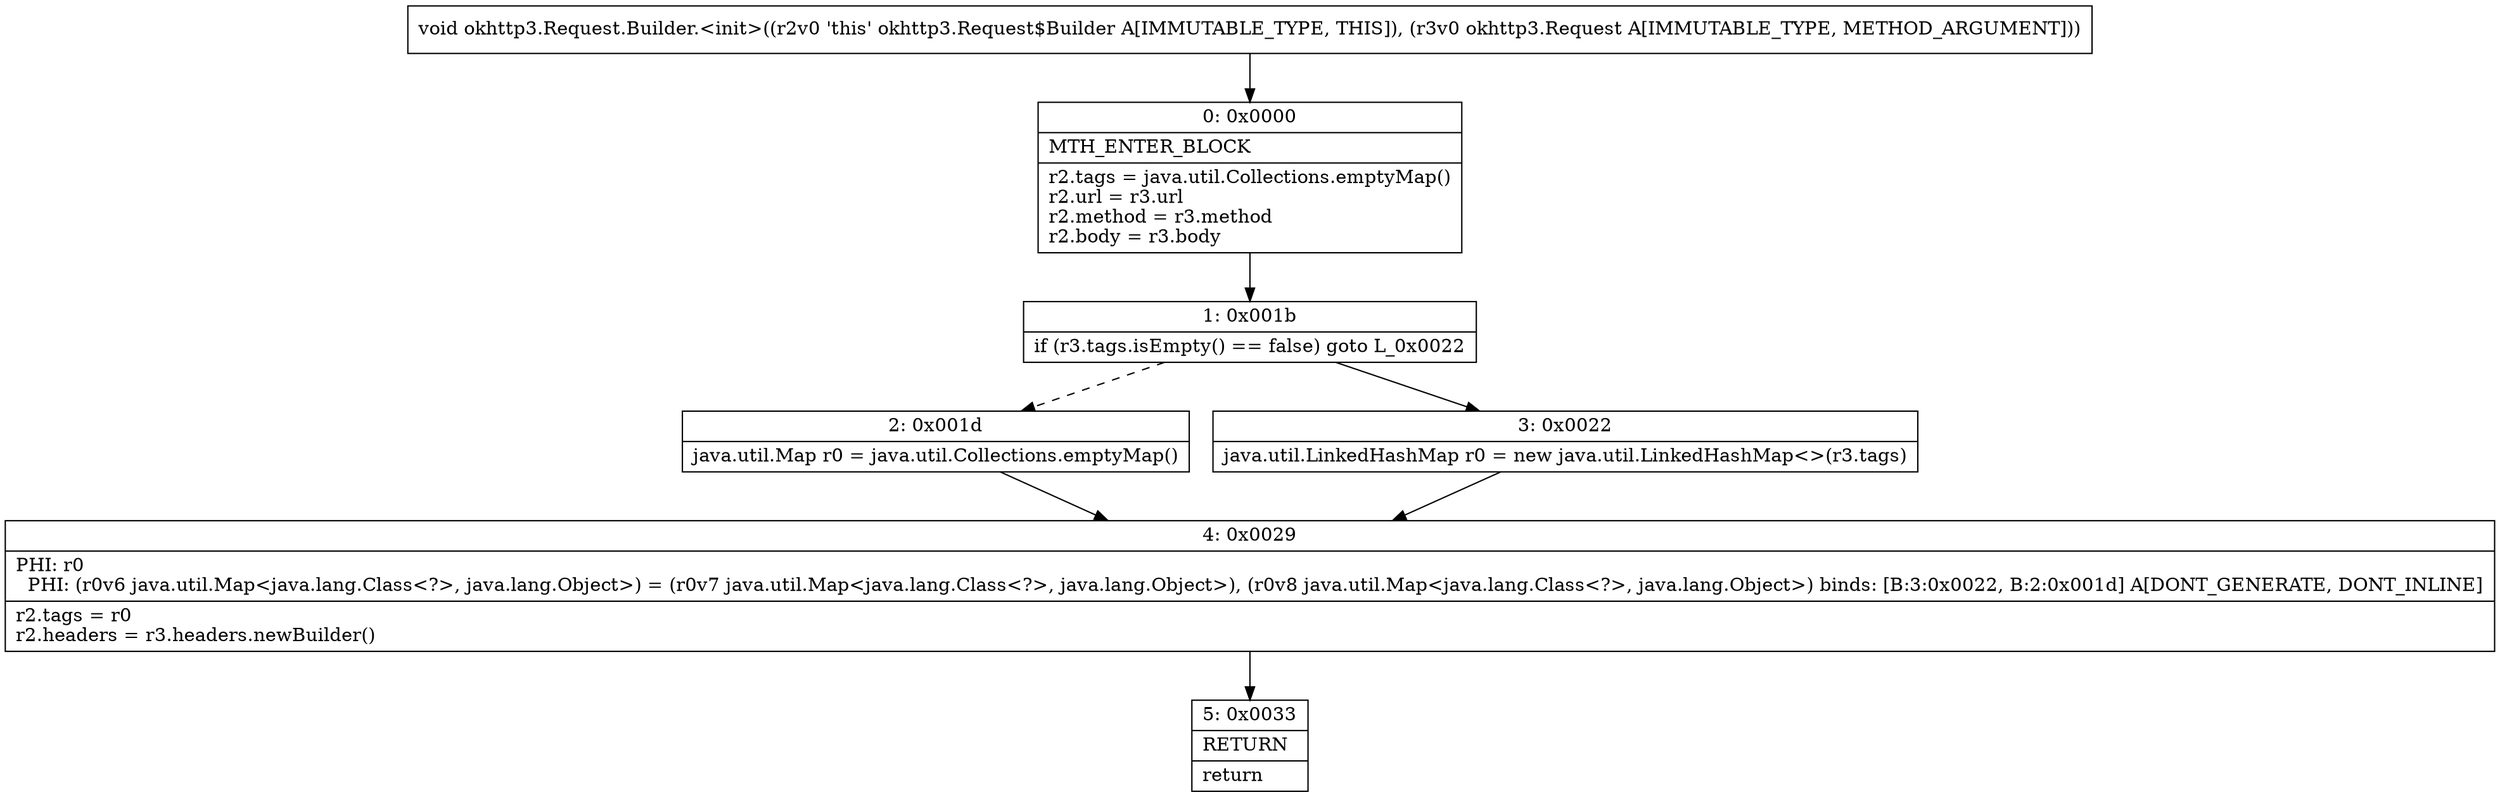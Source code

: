 digraph "CFG forokhttp3.Request.Builder.\<init\>(Lokhttp3\/Request;)V" {
Node_0 [shape=record,label="{0\:\ 0x0000|MTH_ENTER_BLOCK\l|r2.tags = java.util.Collections.emptyMap()\lr2.url = r3.url\lr2.method = r3.method\lr2.body = r3.body\l}"];
Node_1 [shape=record,label="{1\:\ 0x001b|if (r3.tags.isEmpty() == false) goto L_0x0022\l}"];
Node_2 [shape=record,label="{2\:\ 0x001d|java.util.Map r0 = java.util.Collections.emptyMap()\l}"];
Node_3 [shape=record,label="{3\:\ 0x0022|java.util.LinkedHashMap r0 = new java.util.LinkedHashMap\<\>(r3.tags)\l}"];
Node_4 [shape=record,label="{4\:\ 0x0029|PHI: r0 \l  PHI: (r0v6 java.util.Map\<java.lang.Class\<?\>, java.lang.Object\>) = (r0v7 java.util.Map\<java.lang.Class\<?\>, java.lang.Object\>), (r0v8 java.util.Map\<java.lang.Class\<?\>, java.lang.Object\>) binds: [B:3:0x0022, B:2:0x001d] A[DONT_GENERATE, DONT_INLINE]\l|r2.tags = r0\lr2.headers = r3.headers.newBuilder()\l}"];
Node_5 [shape=record,label="{5\:\ 0x0033|RETURN\l|return\l}"];
MethodNode[shape=record,label="{void okhttp3.Request.Builder.\<init\>((r2v0 'this' okhttp3.Request$Builder A[IMMUTABLE_TYPE, THIS]), (r3v0 okhttp3.Request A[IMMUTABLE_TYPE, METHOD_ARGUMENT])) }"];
MethodNode -> Node_0;
Node_0 -> Node_1;
Node_1 -> Node_2[style=dashed];
Node_1 -> Node_3;
Node_2 -> Node_4;
Node_3 -> Node_4;
Node_4 -> Node_5;
}

